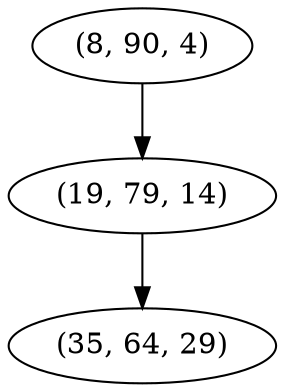 digraph tree {
    "(8, 90, 4)";
    "(19, 79, 14)";
    "(35, 64, 29)";
    "(8, 90, 4)" -> "(19, 79, 14)";
    "(19, 79, 14)" -> "(35, 64, 29)";
}
